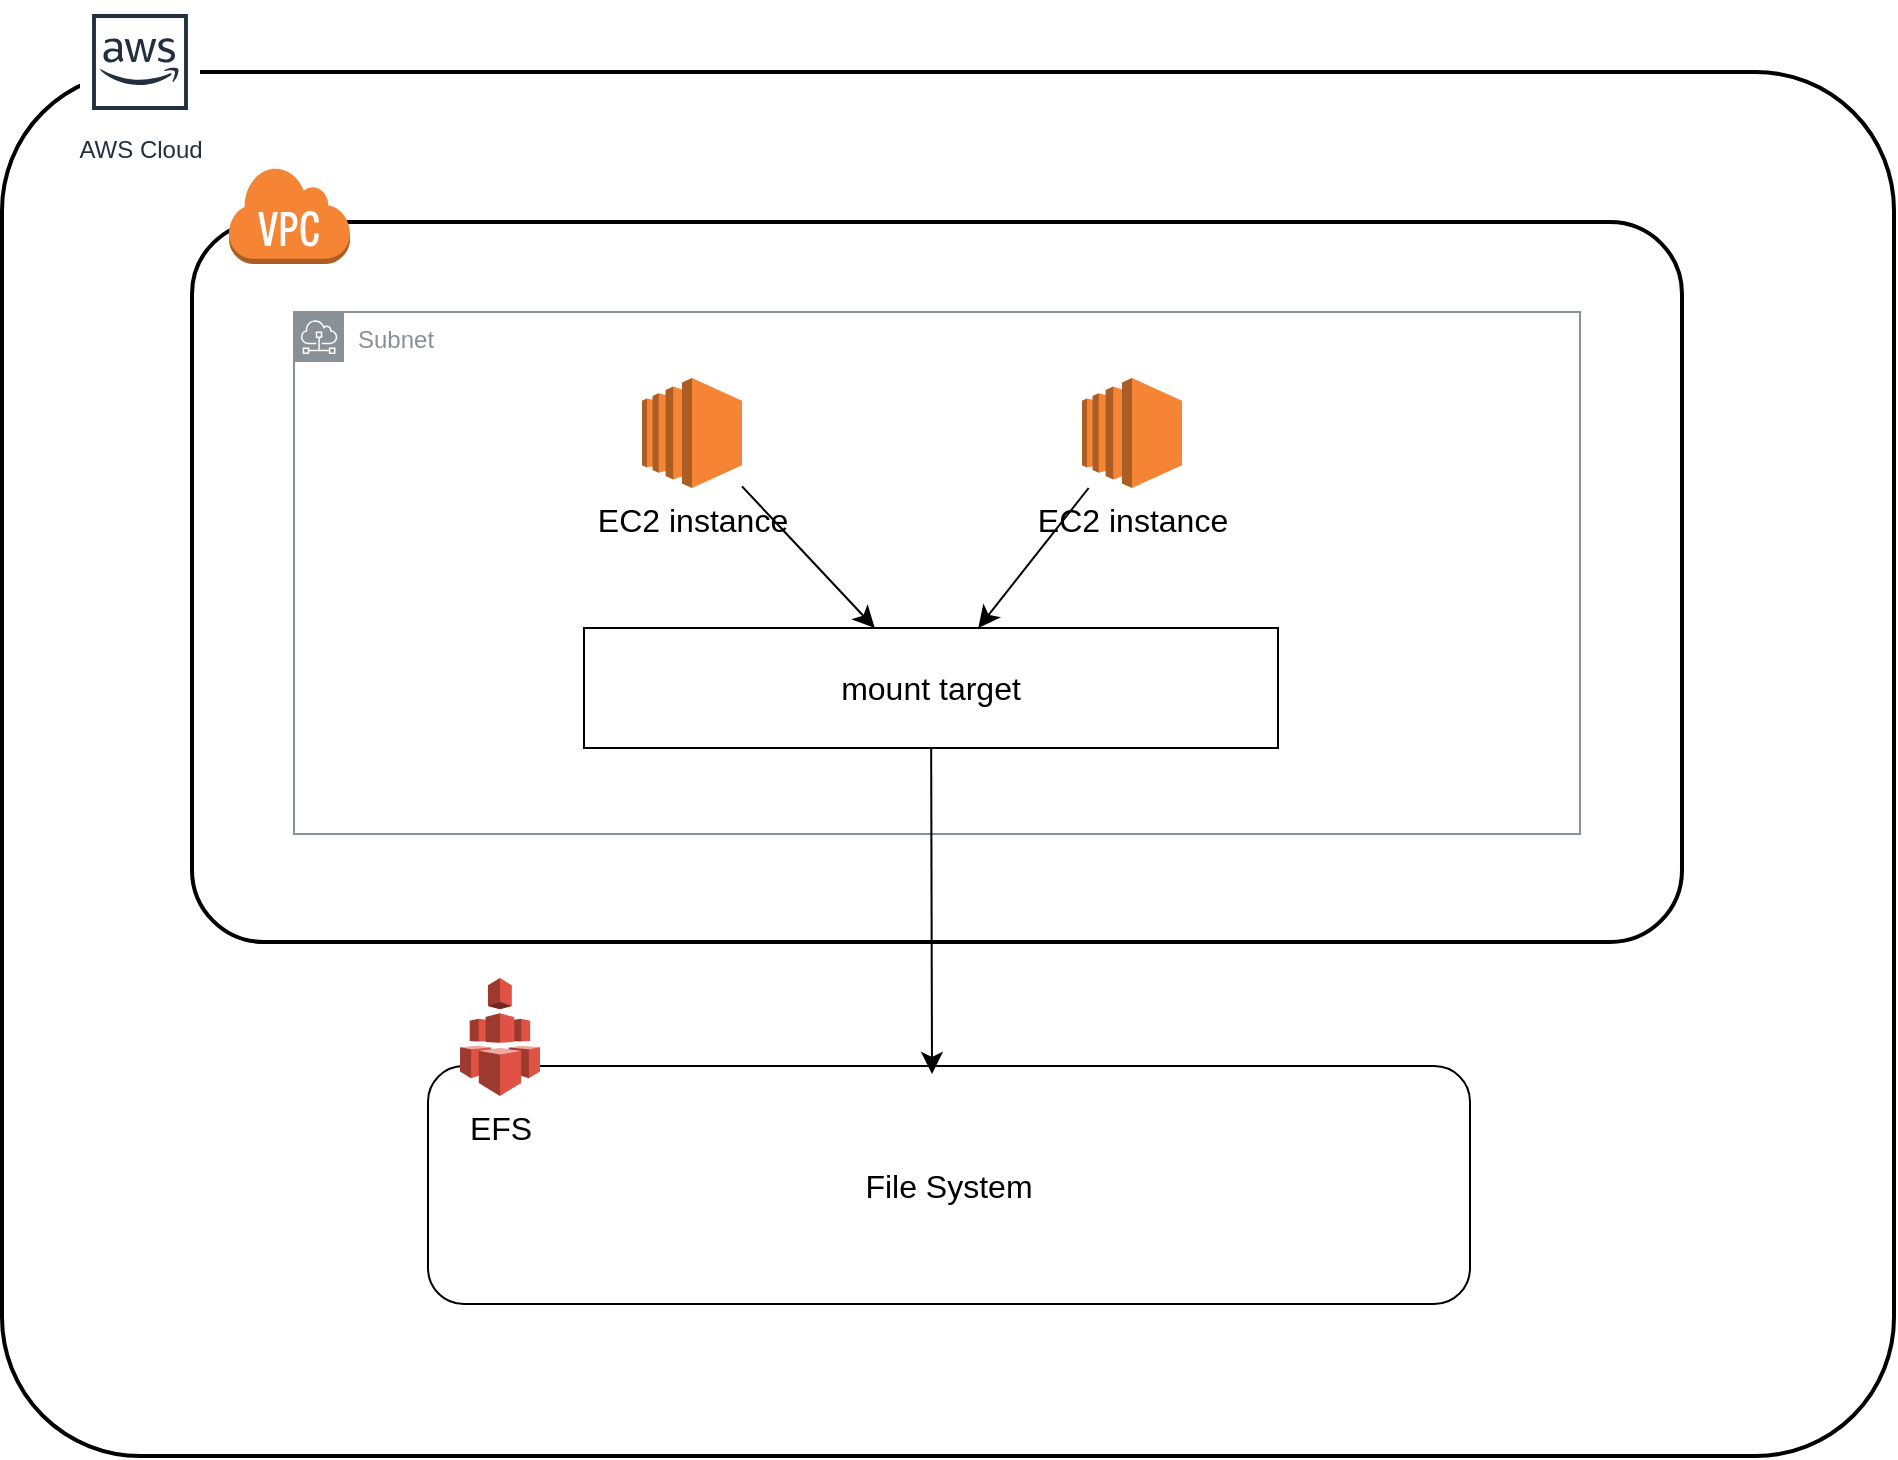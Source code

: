 <mxfile version="23.0.2" type="github">
  <diagram name="Page-1" id="hjasZw5lx7Q7KENLqYDq">
    <mxGraphModel dx="4037" dy="1644" grid="0" gridSize="10" guides="1" tooltips="1" connect="1" arrows="1" fold="1" page="1" pageScale="1" pageWidth="1169" pageHeight="827" math="0" shadow="0">
      <root>
        <mxCell id="0" />
        <mxCell id="1" parent="0" />
        <mxCell id="gpbE0uFMWpD5C5QdrG1w-2" value="" style="rounded=1;arcSize=10;dashed=0;fillColor=none;gradientColor=none;strokeWidth=2;fontSize=16;direction=east;" vertex="1" parent="1">
          <mxGeometry x="-1016" y="65" width="946" height="692" as="geometry" />
        </mxCell>
        <mxCell id="gpbE0uFMWpD5C5QdrG1w-22" value="File System" style="rounded=1;whiteSpace=wrap;html=1;fontSize=16;direction=east;" vertex="1" parent="1">
          <mxGeometry x="-803" y="562" width="521" height="119" as="geometry" />
        </mxCell>
        <mxCell id="gpbE0uFMWpD5C5QdrG1w-15" value="Subnet" style="sketch=0;outlineConnect=0;gradientColor=none;html=1;whiteSpace=wrap;fontSize=12;fontStyle=0;shape=mxgraph.aws4.group;grIcon=mxgraph.aws4.group_subnet;strokeColor=#879196;fillColor=none;verticalAlign=top;align=left;spacingLeft=30;fontColor=#879196;dashed=0;direction=east;" vertex="1" parent="1">
          <mxGeometry x="-870" y="185" width="643" height="261" as="geometry" />
        </mxCell>
        <mxCell id="gpbE0uFMWpD5C5QdrG1w-5" value="AWS Cloud" style="sketch=0;outlineConnect=0;fontColor=#232F3E;gradientColor=none;strokeColor=#232F3E;fillColor=#ffffff;dashed=0;verticalLabelPosition=bottom;verticalAlign=top;align=center;html=1;fontSize=12;fontStyle=0;aspect=fixed;shape=mxgraph.aws4.resourceIcon;resIcon=mxgraph.aws4.aws_cloud;direction=east;" vertex="1" parent="1">
          <mxGeometry x="-977" y="30" width="60" height="60" as="geometry" />
        </mxCell>
        <mxCell id="gpbE0uFMWpD5C5QdrG1w-8" value="" style="rounded=1;arcSize=10;dashed=0;fillColor=none;gradientColor=none;strokeWidth=2;fontSize=16;direction=east;" vertex="1" parent="1">
          <mxGeometry x="-921" y="140" width="745" height="360" as="geometry" />
        </mxCell>
        <mxCell id="gpbE0uFMWpD5C5QdrG1w-6" value="" style="outlineConnect=0;dashed=0;verticalLabelPosition=bottom;verticalAlign=top;align=center;html=1;shape=mxgraph.aws3.virtual_private_cloud;fillColor=#F58534;gradientColor=none;fontSize=16;direction=east;" vertex="1" parent="1">
          <mxGeometry x="-903" y="112" width="61" height="49" as="geometry" />
        </mxCell>
        <mxCell id="gpbE0uFMWpD5C5QdrG1w-18" value="" style="edgeStyle=none;curved=1;rounded=0;orthogonalLoop=1;jettySize=auto;html=1;fontSize=12;startSize=8;endSize=8;" edge="1" parent="1" source="gpbE0uFMWpD5C5QdrG1w-10" target="gpbE0uFMWpD5C5QdrG1w-16">
          <mxGeometry relative="1" as="geometry" />
        </mxCell>
        <mxCell id="gpbE0uFMWpD5C5QdrG1w-10" value="EC2 instance" style="outlineConnect=0;dashed=0;verticalLabelPosition=bottom;verticalAlign=top;align=center;html=1;shape=mxgraph.aws3.ec2;fillColor=#F58534;gradientColor=none;fontSize=16;direction=east;" vertex="1" parent="1">
          <mxGeometry x="-696" y="218" width="50" height="55" as="geometry" />
        </mxCell>
        <mxCell id="gpbE0uFMWpD5C5QdrG1w-19" value="" style="edgeStyle=none;curved=1;rounded=0;orthogonalLoop=1;jettySize=auto;html=1;fontSize=12;startSize=8;endSize=8;" edge="1" parent="1" source="gpbE0uFMWpD5C5QdrG1w-12" target="gpbE0uFMWpD5C5QdrG1w-16">
          <mxGeometry relative="1" as="geometry" />
        </mxCell>
        <mxCell id="gpbE0uFMWpD5C5QdrG1w-12" value="EC2 instance" style="outlineConnect=0;dashed=0;verticalLabelPosition=bottom;verticalAlign=top;align=center;html=1;shape=mxgraph.aws3.ec2;fillColor=#F58534;gradientColor=none;fontSize=16;direction=east;" vertex="1" parent="1">
          <mxGeometry x="-476" y="218" width="50" height="55" as="geometry" />
        </mxCell>
        <mxCell id="gpbE0uFMWpD5C5QdrG1w-23" value="" style="edgeStyle=none;curved=1;rounded=0;orthogonalLoop=1;jettySize=auto;html=1;fontSize=12;startSize=8;endSize=8;" edge="1" parent="1" source="gpbE0uFMWpD5C5QdrG1w-16">
          <mxGeometry relative="1" as="geometry">
            <mxPoint x="-551" y="566" as="targetPoint" />
          </mxGeometry>
        </mxCell>
        <mxCell id="gpbE0uFMWpD5C5QdrG1w-16" value="mount target" style="rounded=0;whiteSpace=wrap;html=1;fontSize=16;direction=east;" vertex="1" parent="1">
          <mxGeometry x="-725" y="343" width="347" height="60" as="geometry" />
        </mxCell>
        <mxCell id="gpbE0uFMWpD5C5QdrG1w-21" value="EFS" style="outlineConnect=0;dashed=0;verticalLabelPosition=bottom;verticalAlign=top;align=center;html=1;shape=mxgraph.aws3.efs;fillColor=#E05243;gradientColor=none;fontSize=16;direction=east;" vertex="1" parent="1">
          <mxGeometry x="-787" y="518" width="40" height="59" as="geometry" />
        </mxCell>
      </root>
    </mxGraphModel>
  </diagram>
</mxfile>
